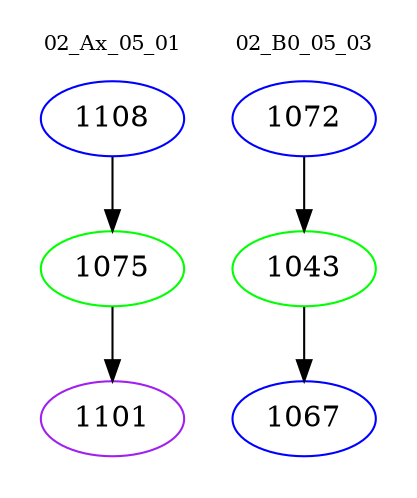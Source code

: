 digraph{
subgraph cluster_0 {
color = white
label = "02_Ax_05_01";
fontsize=10;
T0_1108 [label="1108", color="blue"]
T0_1108 -> T0_1075 [color="black"]
T0_1075 [label="1075", color="green"]
T0_1075 -> T0_1101 [color="black"]
T0_1101 [label="1101", color="purple"]
}
subgraph cluster_1 {
color = white
label = "02_B0_05_03";
fontsize=10;
T1_1072 [label="1072", color="blue"]
T1_1072 -> T1_1043 [color="black"]
T1_1043 [label="1043", color="green"]
T1_1043 -> T1_1067 [color="black"]
T1_1067 [label="1067", color="blue"]
}
}
